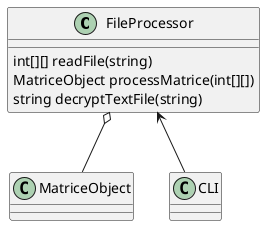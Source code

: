 @startuml

class FileProcessor {
    int[][] readFile(string)
    MatriceObject processMatrice(int[][])
    string decryptTextFile(string)
}
class MatriceObject
class CLI

FileProcessor o-- MatriceObject
FileProcessor <-- CLI

@enduml
